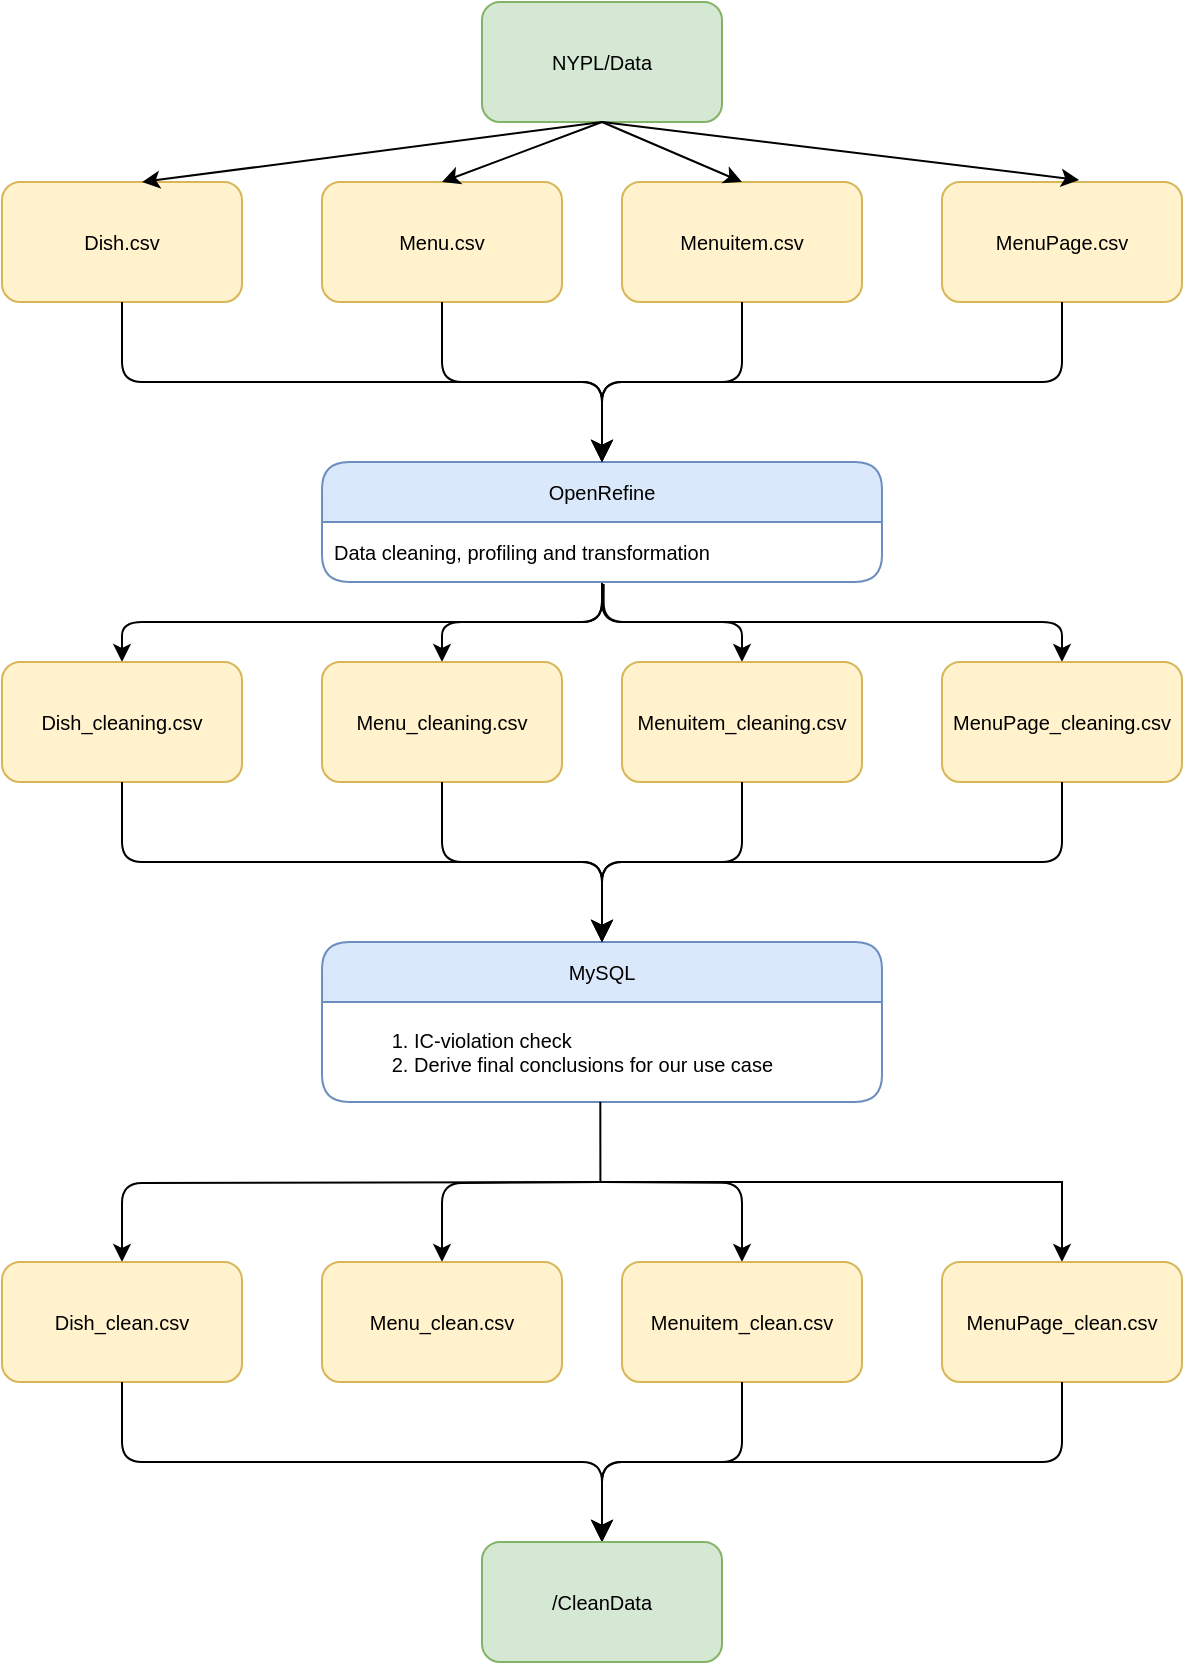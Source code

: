 <mxfile version="24.4.13" type="google">
  <diagram name="Page-1" id="2YBvvXClWsGukQMizWep">
    <mxGraphModel grid="1" page="1" gridSize="10" guides="1" tooltips="1" connect="1" arrows="1" fold="1" pageScale="1" pageWidth="850" pageHeight="1100" math="0" shadow="0">
      <root>
        <mxCell id="0" />
        <mxCell id="1" parent="0" />
        <mxCell id="wGyRM2ViBNDOAx5oA7uM-1" value="NYPL/Data" style="rounded=1;whiteSpace=wrap;html=1;fontSize=10;fillColor=#d5e8d4;strokeColor=#82b366;" vertex="1" parent="1">
          <mxGeometry x="490" y="70" width="120" height="60" as="geometry" />
        </mxCell>
        <mxCell id="wGyRM2ViBNDOAx5oA7uM-2" value="Dish.csv" style="rounded=1;whiteSpace=wrap;html=1;fontSize=10;fillColor=#fff2cc;strokeColor=#d6b656;" vertex="1" parent="1">
          <mxGeometry x="250" y="160" width="120" height="60" as="geometry" />
        </mxCell>
        <mxCell id="wGyRM2ViBNDOAx5oA7uM-3" value="Menu.csv" style="rounded=1;whiteSpace=wrap;html=1;fontSize=10;fillColor=#fff2cc;strokeColor=#d6b656;" vertex="1" parent="1">
          <mxGeometry x="410" y="160" width="120" height="60" as="geometry" />
        </mxCell>
        <mxCell id="wGyRM2ViBNDOAx5oA7uM-4" value="Menuitem.csv" style="rounded=1;whiteSpace=wrap;html=1;fontSize=10;fillColor=#fff2cc;strokeColor=#d6b656;" vertex="1" parent="1">
          <mxGeometry x="560" y="160" width="120" height="60" as="geometry" />
        </mxCell>
        <mxCell id="wGyRM2ViBNDOAx5oA7uM-5" value="MenuPage.csv" style="rounded=1;whiteSpace=wrap;html=1;fontSize=10;fillColor=#fff2cc;strokeColor=#d6b656;" vertex="1" parent="1">
          <mxGeometry x="720" y="160" width="120" height="60" as="geometry" />
        </mxCell>
        <mxCell id="wGyRM2ViBNDOAx5oA7uM-6" value="" style="endArrow=classic;html=1;rounded=1;exitX=0.5;exitY=1;exitDx=0;exitDy=0;fontSize=10;" edge="1" parent="1" source="wGyRM2ViBNDOAx5oA7uM-1">
          <mxGeometry width="50" height="50" relative="1" as="geometry">
            <mxPoint x="270" y="210" as="sourcePoint" />
            <mxPoint x="320" y="160" as="targetPoint" />
          </mxGeometry>
        </mxCell>
        <mxCell id="wGyRM2ViBNDOAx5oA7uM-7" value="" style="endArrow=classic;html=1;rounded=1;exitX=0.5;exitY=1;exitDx=0;exitDy=0;entryX=0.571;entryY=-0.017;entryDx=0;entryDy=0;entryPerimeter=0;fontSize=10;" edge="1" parent="1" source="wGyRM2ViBNDOAx5oA7uM-1" target="wGyRM2ViBNDOAx5oA7uM-5">
          <mxGeometry width="50" height="50" relative="1" as="geometry">
            <mxPoint x="610" y="125" as="sourcePoint" />
            <mxPoint x="660" y="75" as="targetPoint" />
          </mxGeometry>
        </mxCell>
        <mxCell id="wGyRM2ViBNDOAx5oA7uM-8" value="" style="endArrow=classic;html=1;rounded=1;entryX=0.5;entryY=0;entryDx=0;entryDy=0;exitX=0.5;exitY=1;exitDx=0;exitDy=0;fontSize=10;" edge="1" parent="1" source="wGyRM2ViBNDOAx5oA7uM-1" target="wGyRM2ViBNDOAx5oA7uM-3">
          <mxGeometry width="50" height="50" relative="1" as="geometry">
            <mxPoint x="500" y="320" as="sourcePoint" />
            <mxPoint x="550" y="270" as="targetPoint" />
          </mxGeometry>
        </mxCell>
        <mxCell id="wGyRM2ViBNDOAx5oA7uM-11" value="" style="endArrow=classic;html=1;rounded=1;entryX=0.5;entryY=0;entryDx=0;entryDy=0;exitX=0.5;exitY=1;exitDx=0;exitDy=0;fontSize=10;" edge="1" parent="1" source="wGyRM2ViBNDOAx5oA7uM-1" target="wGyRM2ViBNDOAx5oA7uM-4">
          <mxGeometry width="50" height="50" relative="1" as="geometry">
            <mxPoint x="520" y="150" as="sourcePoint" />
            <mxPoint x="570" y="270" as="targetPoint" />
          </mxGeometry>
        </mxCell>
        <mxCell id="wGyRM2ViBNDOAx5oA7uM-43" style="edgeStyle=orthogonalEdgeStyle;rounded=1;orthogonalLoop=1;jettySize=auto;html=1;exitX=0.5;exitY=1;exitDx=0;exitDy=0;entryX=0.5;entryY=0;entryDx=0;entryDy=0;fontSize=10;" edge="1" parent="1" source="wGyRM2ViBNDOAx5oA7uM-13" target="wGyRM2ViBNDOAx5oA7uM-23">
          <mxGeometry relative="1" as="geometry" />
        </mxCell>
        <mxCell id="wGyRM2ViBNDOAx5oA7uM-44" style="edgeStyle=orthogonalEdgeStyle;rounded=1;orthogonalLoop=1;jettySize=auto;html=1;entryX=0.5;entryY=0;entryDx=0;entryDy=0;fontSize=10;" edge="1" parent="1" source="wGyRM2ViBNDOAx5oA7uM-13" target="wGyRM2ViBNDOAx5oA7uM-24">
          <mxGeometry relative="1" as="geometry" />
        </mxCell>
        <mxCell id="wGyRM2ViBNDOAx5oA7uM-48" style="edgeStyle=orthogonalEdgeStyle;rounded=1;orthogonalLoop=1;jettySize=auto;html=1;entryX=0.5;entryY=0;entryDx=0;entryDy=0;fontSize=10;" edge="1" parent="1" source="wGyRM2ViBNDOAx5oA7uM-13" target="wGyRM2ViBNDOAx5oA7uM-25">
          <mxGeometry relative="1" as="geometry" />
        </mxCell>
        <mxCell id="wGyRM2ViBNDOAx5oA7uM-50" style="edgeStyle=orthogonalEdgeStyle;rounded=1;orthogonalLoop=1;jettySize=auto;html=1;exitX=0.503;exitY=1.034;exitDx=0;exitDy=0;exitPerimeter=0;fontSize=10;" edge="1" parent="1" source="wGyRM2ViBNDOAx5oA7uM-14" target="wGyRM2ViBNDOAx5oA7uM-26">
          <mxGeometry relative="1" as="geometry" />
        </mxCell>
        <mxCell id="wGyRM2ViBNDOAx5oA7uM-13" value="OpenRefine" style="swimlane;fontStyle=0;childLayout=stackLayout;horizontal=1;startSize=30;horizontalStack=0;resizeParent=1;resizeParentMax=0;resizeLast=0;collapsible=1;marginBottom=0;whiteSpace=wrap;html=1;rounded=1;points=[[0.25,0,0,0,0],[0.25,1,0,0,0],[0.5,0,0,0,0],[0.5,1,0,0,0],[0.75,0,0,0,0],[0.75,1,0,0,0]];fontSize=10;fillColor=#dae8fc;strokeColor=#6c8ebf;" vertex="1" parent="1">
          <mxGeometry x="410" y="300" width="280" height="60" as="geometry" />
        </mxCell>
        <mxCell id="wGyRM2ViBNDOAx5oA7uM-14" value="Data cleaning, profiling and transformation" style="text;strokeColor=none;fillColor=none;align=left;verticalAlign=middle;spacingLeft=4;spacingRight=4;overflow=hidden;points=[];portConstraint=eastwest;rotatable=0;whiteSpace=wrap;html=1;rounded=1;fontSize=10;" vertex="1" parent="wGyRM2ViBNDOAx5oA7uM-13">
          <mxGeometry y="30" width="280" height="30" as="geometry" />
        </mxCell>
        <mxCell id="wGyRM2ViBNDOAx5oA7uM-17" value="" style="edgeStyle=elbowEdgeStyle;elbow=vertical;endArrow=classic;html=1;curved=0;rounded=1;endSize=8;startSize=8;entryX=0.5;entryY=0;entryDx=0;entryDy=0;exitX=0.5;exitY=1;exitDx=0;exitDy=0;fontSize=10;" edge="1" parent="1" source="wGyRM2ViBNDOAx5oA7uM-2" target="wGyRM2ViBNDOAx5oA7uM-13">
          <mxGeometry width="50" height="50" relative="1" as="geometry">
            <mxPoint x="525" y="270" as="sourcePoint" />
            <mxPoint x="575" y="220" as="targetPoint" />
            <Array as="points">
              <mxPoint x="510" y="260" />
            </Array>
          </mxGeometry>
        </mxCell>
        <mxCell id="wGyRM2ViBNDOAx5oA7uM-19" value="" style="edgeStyle=elbowEdgeStyle;elbow=vertical;endArrow=classic;html=1;curved=0;rounded=1;endSize=8;startSize=8;exitX=0.5;exitY=1;exitDx=0;exitDy=0;entryX=0.5;entryY=0;entryDx=0;entryDy=0;fontSize=10;" edge="1" parent="1" source="wGyRM2ViBNDOAx5oA7uM-3" target="wGyRM2ViBNDOAx5oA7uM-13">
          <mxGeometry width="50" height="50" relative="1" as="geometry">
            <mxPoint x="640" y="250" as="sourcePoint" />
            <mxPoint x="550" y="290" as="targetPoint" />
            <Array as="points">
              <mxPoint x="500" y="260" />
            </Array>
          </mxGeometry>
        </mxCell>
        <mxCell id="wGyRM2ViBNDOAx5oA7uM-21" value="" style="edgeStyle=elbowEdgeStyle;elbow=vertical;endArrow=classic;html=1;curved=0;rounded=1;endSize=8;startSize=8;entryX=0.5;entryY=0;entryDx=0;entryDy=0;exitX=0.5;exitY=1;exitDx=0;exitDy=0;fontSize=10;" edge="1" parent="1" source="wGyRM2ViBNDOAx5oA7uM-4" target="wGyRM2ViBNDOAx5oA7uM-13">
          <mxGeometry width="50" height="50" relative="1" as="geometry">
            <mxPoint x="640" y="250" as="sourcePoint" />
            <mxPoint x="550" y="290" as="targetPoint" />
          </mxGeometry>
        </mxCell>
        <mxCell id="wGyRM2ViBNDOAx5oA7uM-22" value="" style="edgeStyle=elbowEdgeStyle;elbow=vertical;endArrow=classic;html=1;curved=0;rounded=1;endSize=8;startSize=8;entryX=0.5;entryY=0;entryDx=0;entryDy=0;exitX=0.5;exitY=1;exitDx=0;exitDy=0;fontSize=10;" edge="1" parent="1" source="wGyRM2ViBNDOAx5oA7uM-5" target="wGyRM2ViBNDOAx5oA7uM-13">
          <mxGeometry width="50" height="50" relative="1" as="geometry">
            <mxPoint x="640" y="250" as="sourcePoint" />
            <mxPoint x="690" y="200" as="targetPoint" />
          </mxGeometry>
        </mxCell>
        <mxCell id="wGyRM2ViBNDOAx5oA7uM-23" value="Dish_cleaning.csv" style="rounded=1;whiteSpace=wrap;html=1;fontSize=10;fillColor=#fff2cc;strokeColor=#d6b656;" vertex="1" parent="1">
          <mxGeometry x="250" y="400" width="120" height="60" as="geometry" />
        </mxCell>
        <mxCell id="wGyRM2ViBNDOAx5oA7uM-24" value="Menu_cleaning.csv" style="rounded=1;whiteSpace=wrap;html=1;fontSize=10;fillColor=#fff2cc;strokeColor=#d6b656;" vertex="1" parent="1">
          <mxGeometry x="410" y="400" width="120" height="60" as="geometry" />
        </mxCell>
        <mxCell id="wGyRM2ViBNDOAx5oA7uM-25" value="Menuitem_cleaning.csv" style="rounded=1;whiteSpace=wrap;html=1;fontSize=10;fillColor=#fff2cc;strokeColor=#d6b656;" vertex="1" parent="1">
          <mxGeometry x="560" y="400" width="120" height="60" as="geometry" />
        </mxCell>
        <mxCell id="wGyRM2ViBNDOAx5oA7uM-26" value="MenuPage_cleaning.csv" style="rounded=1;whiteSpace=wrap;html=1;fontSize=10;fillColor=#fff2cc;strokeColor=#d6b656;" vertex="1" parent="1">
          <mxGeometry x="720" y="400" width="120" height="60" as="geometry" />
        </mxCell>
        <mxCell id="wGyRM2ViBNDOAx5oA7uM-51" value="MySQL" style="swimlane;fontStyle=0;childLayout=stackLayout;horizontal=1;startSize=30;horizontalStack=0;resizeParent=1;resizeParentMax=0;resizeLast=0;collapsible=1;marginBottom=0;whiteSpace=wrap;html=1;rounded=1;points=[[0.25,0,0,0,0],[0.25,1,0,0,0],[0.5,0,0,0,0],[0.5,1,0,0,0],[0.75,0,0,0,0],[0.75,1,0,0,0]];fontSize=10;fillColor=#dae8fc;strokeColor=#6c8ebf;" vertex="1" parent="1">
          <mxGeometry x="410" y="540" width="280" height="80" as="geometry" />
        </mxCell>
        <mxCell id="wGyRM2ViBNDOAx5oA7uM-52" value="&lt;ol&gt;&lt;li&gt;IC-violation check&lt;/li&gt;&lt;li&gt;Derive final conclusions for our use case&lt;/li&gt;&lt;/ol&gt;" style="text;strokeColor=none;fillColor=none;align=left;verticalAlign=middle;spacingLeft=4;spacingRight=4;overflow=hidden;points=[];portConstraint=eastwest;rotatable=0;whiteSpace=wrap;html=1;rounded=1;fontSize=10;" vertex="1" parent="wGyRM2ViBNDOAx5oA7uM-51">
          <mxGeometry y="30" width="280" height="50" as="geometry" />
        </mxCell>
        <mxCell id="wGyRM2ViBNDOAx5oA7uM-53" value="" style="edgeStyle=elbowEdgeStyle;elbow=vertical;endArrow=classic;html=1;curved=0;rounded=1;endSize=8;startSize=8;entryX=0.5;entryY=0;entryDx=0;entryDy=0;exitX=0.5;exitY=1;exitDx=0;exitDy=0;fontSize=10;" edge="1" parent="1" target="wGyRM2ViBNDOAx5oA7uM-51">
          <mxGeometry width="50" height="50" relative="1" as="geometry">
            <mxPoint x="780" y="460" as="sourcePoint" />
            <mxPoint x="690" y="440" as="targetPoint" />
          </mxGeometry>
        </mxCell>
        <mxCell id="wGyRM2ViBNDOAx5oA7uM-54" value="" style="edgeStyle=elbowEdgeStyle;elbow=vertical;endArrow=classic;html=1;curved=0;rounded=1;endSize=8;startSize=8;entryX=0.5;entryY=0;entryDx=0;entryDy=0;exitX=0.5;exitY=1;exitDx=0;exitDy=0;fontSize=10;" edge="1" parent="1" target="wGyRM2ViBNDOAx5oA7uM-51">
          <mxGeometry width="50" height="50" relative="1" as="geometry">
            <mxPoint x="620" y="460" as="sourcePoint" />
            <mxPoint x="550" y="530" as="targetPoint" />
          </mxGeometry>
        </mxCell>
        <mxCell id="wGyRM2ViBNDOAx5oA7uM-55" value="" style="edgeStyle=elbowEdgeStyle;elbow=vertical;endArrow=classic;html=1;curved=0;rounded=1;endSize=8;startSize=8;exitX=0.5;exitY=1;exitDx=0;exitDy=0;entryX=0.5;entryY=0;entryDx=0;entryDy=0;fontSize=10;" edge="1" parent="1" target="wGyRM2ViBNDOAx5oA7uM-51">
          <mxGeometry width="50" height="50" relative="1" as="geometry">
            <mxPoint x="470" y="460" as="sourcePoint" />
            <mxPoint x="550" y="530" as="targetPoint" />
            <Array as="points">
              <mxPoint x="500" y="500" />
            </Array>
          </mxGeometry>
        </mxCell>
        <mxCell id="wGyRM2ViBNDOAx5oA7uM-56" value="" style="edgeStyle=elbowEdgeStyle;elbow=vertical;endArrow=classic;html=1;curved=0;rounded=1;endSize=8;startSize=8;entryX=0.5;entryY=0;entryDx=0;entryDy=0;exitX=0.5;exitY=1;exitDx=0;exitDy=0;fontSize=10;" edge="1" parent="1" target="wGyRM2ViBNDOAx5oA7uM-51">
          <mxGeometry width="50" height="50" relative="1" as="geometry">
            <mxPoint x="310" y="460" as="sourcePoint" />
            <mxPoint x="575" y="460" as="targetPoint" />
            <Array as="points">
              <mxPoint x="510" y="500" />
            </Array>
          </mxGeometry>
        </mxCell>
        <mxCell id="wGyRM2ViBNDOAx5oA7uM-57" style="edgeStyle=orthogonalEdgeStyle;rounded=1;orthogonalLoop=1;jettySize=auto;html=1;exitX=0.5;exitY=1;exitDx=0;exitDy=0;entryX=0.5;entryY=0;entryDx=0;entryDy=0;fontSize=10;" edge="1" parent="1" target="wGyRM2ViBNDOAx5oA7uM-61">
          <mxGeometry relative="1" as="geometry">
            <mxPoint x="550" y="660" as="sourcePoint" />
          </mxGeometry>
        </mxCell>
        <mxCell id="wGyRM2ViBNDOAx5oA7uM-58" style="edgeStyle=orthogonalEdgeStyle;rounded=1;orthogonalLoop=1;jettySize=auto;html=1;entryX=0.5;entryY=0;entryDx=0;entryDy=0;fontSize=10;" edge="1" parent="1" target="wGyRM2ViBNDOAx5oA7uM-62">
          <mxGeometry relative="1" as="geometry">
            <mxPoint x="550" y="660" as="sourcePoint" />
          </mxGeometry>
        </mxCell>
        <mxCell id="wGyRM2ViBNDOAx5oA7uM-59" style="edgeStyle=orthogonalEdgeStyle;rounded=1;orthogonalLoop=1;jettySize=auto;html=1;entryX=0.5;entryY=0;entryDx=0;entryDy=0;fontSize=10;" edge="1" parent="1" target="wGyRM2ViBNDOAx5oA7uM-63">
          <mxGeometry relative="1" as="geometry">
            <mxPoint x="550" y="660" as="sourcePoint" />
          </mxGeometry>
        </mxCell>
        <mxCell id="wGyRM2ViBNDOAx5oA7uM-60" style="edgeStyle=orthogonalEdgeStyle;rounded=0;orthogonalLoop=1;jettySize=auto;html=1;exitX=0.497;exitY=0.997;exitDx=0;exitDy=0;exitPerimeter=0;fontSize=10;curved=0;" edge="1" parent="1" source="wGyRM2ViBNDOAx5oA7uM-52" target="wGyRM2ViBNDOAx5oA7uM-64">
          <mxGeometry relative="1" as="geometry">
            <mxPoint x="551" y="661" as="sourcePoint" />
          </mxGeometry>
        </mxCell>
        <mxCell id="wGyRM2ViBNDOAx5oA7uM-61" value="Dish_clean.csv" style="rounded=1;whiteSpace=wrap;html=1;fontSize=10;fillColor=#fff2cc;strokeColor=#d6b656;" vertex="1" parent="1">
          <mxGeometry x="250" y="700" width="120" height="60" as="geometry" />
        </mxCell>
        <mxCell id="wGyRM2ViBNDOAx5oA7uM-62" value="Menu_clean.csv" style="rounded=1;whiteSpace=wrap;html=1;fontSize=10;fillColor=#fff2cc;strokeColor=#d6b656;" vertex="1" parent="1">
          <mxGeometry x="410" y="700" width="120" height="60" as="geometry" />
        </mxCell>
        <mxCell id="wGyRM2ViBNDOAx5oA7uM-63" value="Menuitem_clean.csv" style="rounded=1;whiteSpace=wrap;html=1;fontSize=10;fillColor=#fff2cc;strokeColor=#d6b656;" vertex="1" parent="1">
          <mxGeometry x="560" y="700" width="120" height="60" as="geometry" />
        </mxCell>
        <mxCell id="wGyRM2ViBNDOAx5oA7uM-64" value="MenuPage_clean.csv" style="rounded=1;whiteSpace=wrap;html=1;fontSize=10;fillColor=#fff2cc;strokeColor=#d6b656;" vertex="1" parent="1">
          <mxGeometry x="720" y="700" width="120" height="60" as="geometry" />
        </mxCell>
        <mxCell id="wGyRM2ViBNDOAx5oA7uM-65" value="" style="edgeStyle=elbowEdgeStyle;elbow=vertical;endArrow=classic;html=1;curved=0;rounded=1;endSize=8;startSize=8;entryX=0.5;entryY=0;entryDx=0;entryDy=0;exitX=0.5;exitY=1;exitDx=0;exitDy=0;fontSize=10;" edge="1" parent="1">
          <mxGeometry width="50" height="50" relative="1" as="geometry">
            <mxPoint x="310" y="760" as="sourcePoint" />
            <mxPoint x="550" y="840" as="targetPoint" />
            <Array as="points">
              <mxPoint x="510" y="800" />
            </Array>
          </mxGeometry>
        </mxCell>
        <mxCell id="wGyRM2ViBNDOAx5oA7uM-66" value="" style="edgeStyle=elbowEdgeStyle;elbow=vertical;endArrow=classic;html=1;curved=0;rounded=1;endSize=8;startSize=8;entryX=0.5;entryY=0;entryDx=0;entryDy=0;exitX=0.5;exitY=1;exitDx=0;exitDy=0;fontSize=10;" edge="1" parent="1">
          <mxGeometry width="50" height="50" relative="1" as="geometry">
            <mxPoint x="780" y="760" as="sourcePoint" />
            <mxPoint x="550" y="840" as="targetPoint" />
          </mxGeometry>
        </mxCell>
        <mxCell id="wGyRM2ViBNDOAx5oA7uM-67" value="" style="edgeStyle=elbowEdgeStyle;elbow=vertical;endArrow=classic;html=1;curved=0;rounded=1;endSize=8;startSize=8;entryX=0.5;entryY=0;entryDx=0;entryDy=0;exitX=0.5;exitY=1;exitDx=0;exitDy=0;fontSize=10;" edge="1" parent="1">
          <mxGeometry width="50" height="50" relative="1" as="geometry">
            <mxPoint x="620" y="760" as="sourcePoint" />
            <mxPoint x="550" y="840" as="targetPoint" />
          </mxGeometry>
        </mxCell>
        <mxCell id="wGyRM2ViBNDOAx5oA7uM-68" value="/CleanData" style="rounded=1;whiteSpace=wrap;html=1;fontSize=10;fillColor=#d5e8d4;strokeColor=#82b366;" vertex="1" parent="1">
          <mxGeometry x="490" y="840" width="120" height="60" as="geometry" />
        </mxCell>
      </root>
    </mxGraphModel>
  </diagram>
</mxfile>
